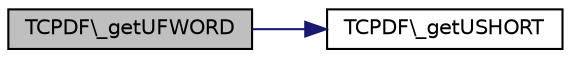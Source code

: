 digraph G
{
  edge [fontname="Helvetica",fontsize="10",labelfontname="Helvetica",labelfontsize="10"];
  node [fontname="Helvetica",fontsize="10",shape=record];
  rankdir="LR";
  Node1 [label="TCPDF\\_getUFWORD",height=0.2,width=0.4,color="black", fillcolor="grey75", style="filled" fontcolor="black"];
  Node1 -> Node2 [color="midnightblue",fontsize="10",style="solid",fontname="Helvetica"];
  Node2 [label="TCPDF\\_getUSHORT",height=0.2,width=0.4,color="black", fillcolor="white", style="filled",URL="$classTCPDF.html#a7811fe029ec582174ed310d7563a876f",tooltip="Get USHORT from string (Big Endian 16-bit unsigned integer)."];
}

